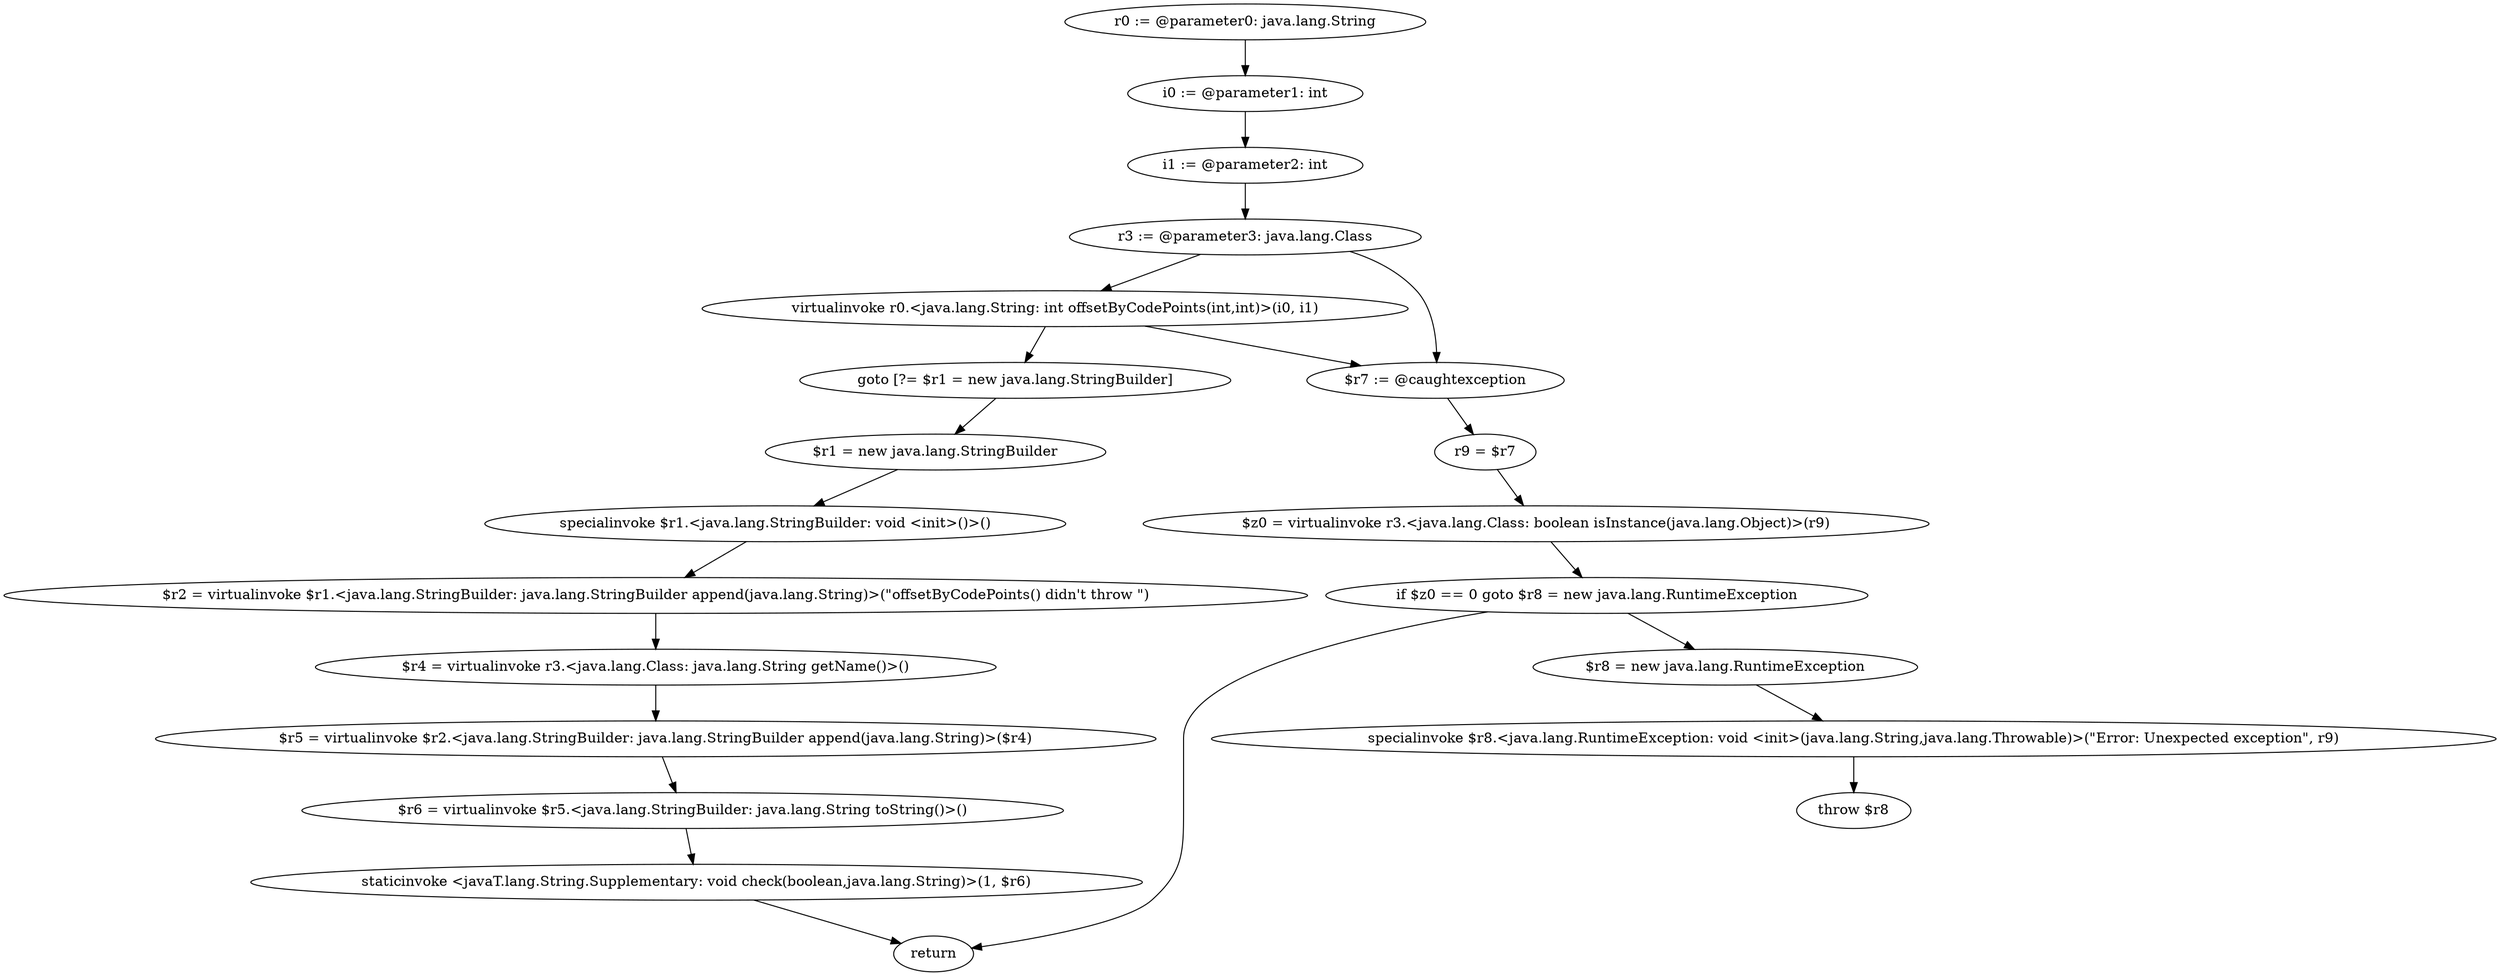 digraph "unitGraph" {
    "r0 := @parameter0: java.lang.String"
    "i0 := @parameter1: int"
    "i1 := @parameter2: int"
    "r3 := @parameter3: java.lang.Class"
    "virtualinvoke r0.<java.lang.String: int offsetByCodePoints(int,int)>(i0, i1)"
    "goto [?= $r1 = new java.lang.StringBuilder]"
    "$r7 := @caughtexception"
    "r9 = $r7"
    "$z0 = virtualinvoke r3.<java.lang.Class: boolean isInstance(java.lang.Object)>(r9)"
    "if $z0 == 0 goto $r8 = new java.lang.RuntimeException"
    "return"
    "$r8 = new java.lang.RuntimeException"
    "specialinvoke $r8.<java.lang.RuntimeException: void <init>(java.lang.String,java.lang.Throwable)>(\"Error: Unexpected exception\", r9)"
    "throw $r8"
    "$r1 = new java.lang.StringBuilder"
    "specialinvoke $r1.<java.lang.StringBuilder: void <init>()>()"
    "$r2 = virtualinvoke $r1.<java.lang.StringBuilder: java.lang.StringBuilder append(java.lang.String)>(\"offsetByCodePoints() didn\'t throw \")"
    "$r4 = virtualinvoke r3.<java.lang.Class: java.lang.String getName()>()"
    "$r5 = virtualinvoke $r2.<java.lang.StringBuilder: java.lang.StringBuilder append(java.lang.String)>($r4)"
    "$r6 = virtualinvoke $r5.<java.lang.StringBuilder: java.lang.String toString()>()"
    "staticinvoke <javaT.lang.String.Supplementary: void check(boolean,java.lang.String)>(1, $r6)"
    "r0 := @parameter0: java.lang.String"->"i0 := @parameter1: int";
    "i0 := @parameter1: int"->"i1 := @parameter2: int";
    "i1 := @parameter2: int"->"r3 := @parameter3: java.lang.Class";
    "r3 := @parameter3: java.lang.Class"->"virtualinvoke r0.<java.lang.String: int offsetByCodePoints(int,int)>(i0, i1)";
    "r3 := @parameter3: java.lang.Class"->"$r7 := @caughtexception";
    "virtualinvoke r0.<java.lang.String: int offsetByCodePoints(int,int)>(i0, i1)"->"goto [?= $r1 = new java.lang.StringBuilder]";
    "virtualinvoke r0.<java.lang.String: int offsetByCodePoints(int,int)>(i0, i1)"->"$r7 := @caughtexception";
    "goto [?= $r1 = new java.lang.StringBuilder]"->"$r1 = new java.lang.StringBuilder";
    "$r7 := @caughtexception"->"r9 = $r7";
    "r9 = $r7"->"$z0 = virtualinvoke r3.<java.lang.Class: boolean isInstance(java.lang.Object)>(r9)";
    "$z0 = virtualinvoke r3.<java.lang.Class: boolean isInstance(java.lang.Object)>(r9)"->"if $z0 == 0 goto $r8 = new java.lang.RuntimeException";
    "if $z0 == 0 goto $r8 = new java.lang.RuntimeException"->"return";
    "if $z0 == 0 goto $r8 = new java.lang.RuntimeException"->"$r8 = new java.lang.RuntimeException";
    "$r8 = new java.lang.RuntimeException"->"specialinvoke $r8.<java.lang.RuntimeException: void <init>(java.lang.String,java.lang.Throwable)>(\"Error: Unexpected exception\", r9)";
    "specialinvoke $r8.<java.lang.RuntimeException: void <init>(java.lang.String,java.lang.Throwable)>(\"Error: Unexpected exception\", r9)"->"throw $r8";
    "$r1 = new java.lang.StringBuilder"->"specialinvoke $r1.<java.lang.StringBuilder: void <init>()>()";
    "specialinvoke $r1.<java.lang.StringBuilder: void <init>()>()"->"$r2 = virtualinvoke $r1.<java.lang.StringBuilder: java.lang.StringBuilder append(java.lang.String)>(\"offsetByCodePoints() didn\'t throw \")";
    "$r2 = virtualinvoke $r1.<java.lang.StringBuilder: java.lang.StringBuilder append(java.lang.String)>(\"offsetByCodePoints() didn\'t throw \")"->"$r4 = virtualinvoke r3.<java.lang.Class: java.lang.String getName()>()";
    "$r4 = virtualinvoke r3.<java.lang.Class: java.lang.String getName()>()"->"$r5 = virtualinvoke $r2.<java.lang.StringBuilder: java.lang.StringBuilder append(java.lang.String)>($r4)";
    "$r5 = virtualinvoke $r2.<java.lang.StringBuilder: java.lang.StringBuilder append(java.lang.String)>($r4)"->"$r6 = virtualinvoke $r5.<java.lang.StringBuilder: java.lang.String toString()>()";
    "$r6 = virtualinvoke $r5.<java.lang.StringBuilder: java.lang.String toString()>()"->"staticinvoke <javaT.lang.String.Supplementary: void check(boolean,java.lang.String)>(1, $r6)";
    "staticinvoke <javaT.lang.String.Supplementary: void check(boolean,java.lang.String)>(1, $r6)"->"return";
}
